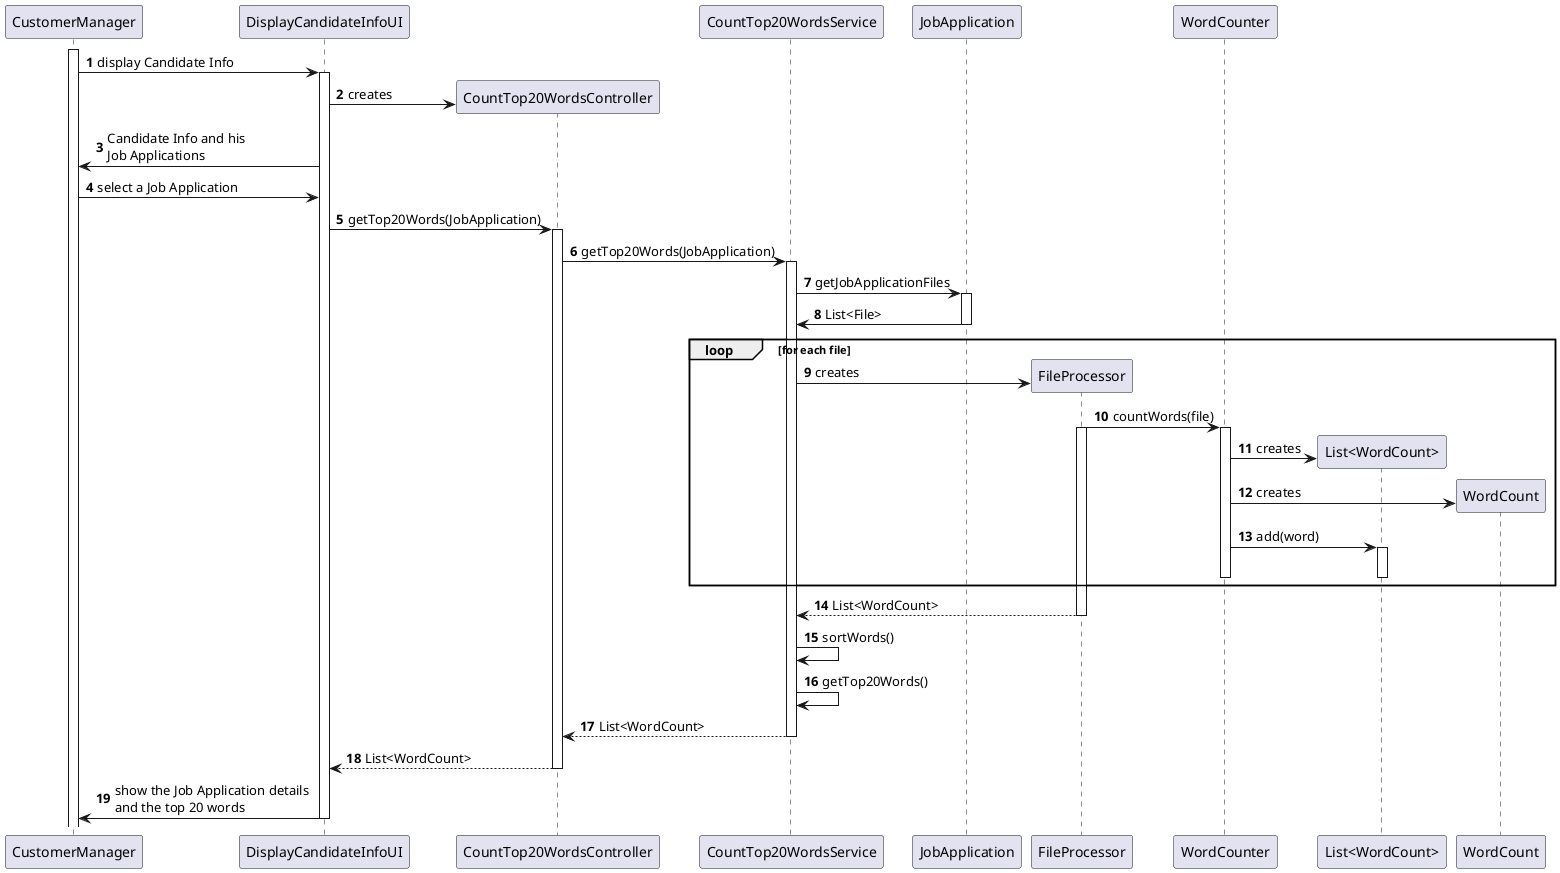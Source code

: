 @startuml
'https://plantuml.com/sequence-diagram

autonumber

participant "CustomerManager" as actor
participant "DisplayCandidateInfoUI" as ui
participant "CountTop20WordsController" as controller
participant "CountTop20WordsService" as service
participant "JobApplication" as app
participant "FileProcessor" as thread
participant "WordCounter" as counter
participant "List<WordCount>" as list
participant "WordCount" as word

activate actor

actor -> ui: display Candidate Info
activate ui
ui -> controller**: creates
ui -> actor: Candidate Info and his\nJob Applications


actor -> ui: select a Job Application

    ui -> controller: getTop20Words(JobApplication)
    activate controller
       controller -> service: getTop20Words(JobApplication)
         activate service
         service -> app: getJobApplicationFiles
         activate app
            app -> service: List<File>
            deactivate app
            loop for each file

               service -> thread**: creates

                thread -> counter: countWords(file)
                activate thread
                activate counter
                counter -> list**: creates
                counter -> word**: creates

                counter -> list: add(word)
                activate list
                deactivate list
                deactivate counter

                deactivate
            end

                thread-->service: List<WordCount>
                deactivate thread
                service -> service: sortWords()
                service -> service: getTop20Words()


service-->controller: List<WordCount>
deactivate service
controller-->ui: List<WordCount>
deactivate controller
ui-> actor: show the Job Application details \nand the top 20 words
deactivate ui



@enduml